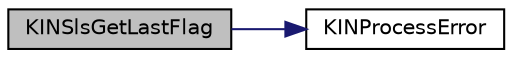 digraph "KINSlsGetLastFlag"
{
  edge [fontname="Helvetica",fontsize="10",labelfontname="Helvetica",labelfontsize="10"];
  node [fontname="Helvetica",fontsize="10",shape=record];
  rankdir="LR";
  Node0 [label="KINSlsGetLastFlag",height=0.2,width=0.4,color="black", fillcolor="grey75", style="filled", fontcolor="black"];
  Node0 -> Node1 [color="midnightblue",fontsize="10",style="solid",fontname="Helvetica"];
  Node1 [label="KINProcessError",height=0.2,width=0.4,color="black", fillcolor="white", style="filled",URL="$d9/d42/kinsol_8c.html#ac8a2a69d8b62321f6ab6014a86eec4b4"];
}
